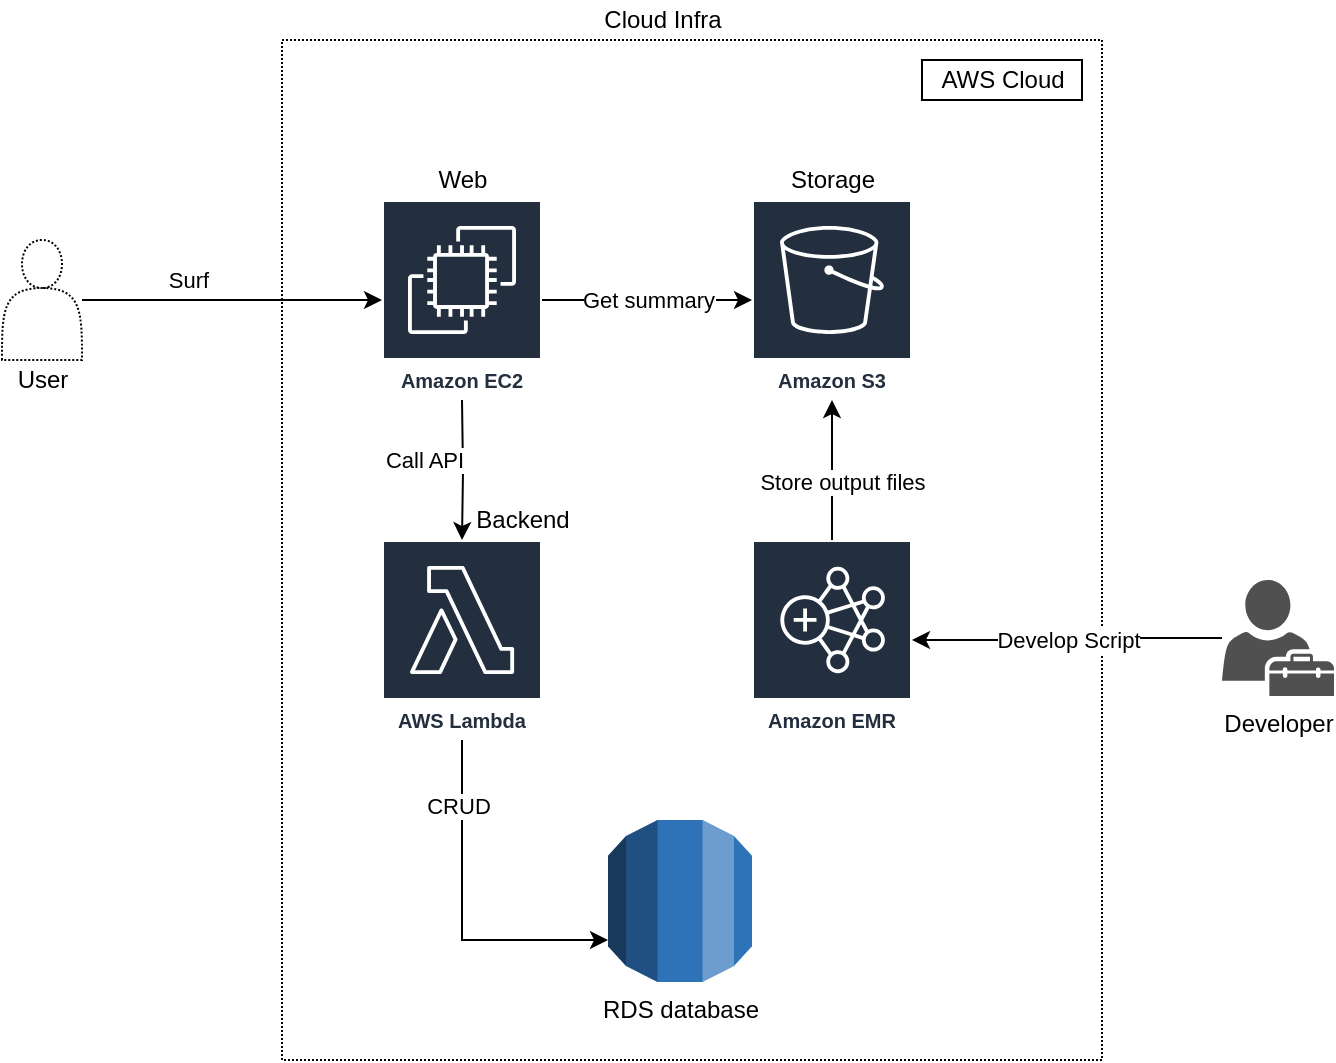 <mxfile version="17.4.5"><diagram id="Ht1M8jgEwFfnCIfOTk4-" name="Page-1"><mxGraphModel dx="1330" dy="1482" grid="1" gridSize="10" guides="1" tooltips="1" connect="1" arrows="1" fold="1" page="1" pageScale="1" pageWidth="1169" pageHeight="827" math="0" shadow="0"><root><mxCell id="0"/><mxCell id="1" parent="0"/><mxCell id="Q0sufBG2V_R8ojWhtd-M-1" value="" style="rounded=0;whiteSpace=wrap;html=1;dashed=1;dashPattern=1 1;fillColor=none;" parent="1" vertex="1"><mxGeometry x="160" y="-720" width="410" height="510" as="geometry"/></mxCell><mxCell id="Q0sufBG2V_R8ojWhtd-M-2" value="AWS Cloud" style="text;html=1;align=center;verticalAlign=middle;resizable=0;points=[];autosize=1;strokeColor=default;fillColor=none;" parent="1" vertex="1"><mxGeometry x="480" y="-710" width="80" height="20" as="geometry"/></mxCell><mxCell id="Q0sufBG2V_R8ojWhtd-M-3" value="Amazon S3" style="sketch=0;outlineConnect=0;fontColor=#232F3E;gradientColor=none;strokeColor=#ffffff;fillColor=#232F3E;dashed=0;verticalLabelPosition=middle;verticalAlign=bottom;align=center;html=1;whiteSpace=wrap;fontSize=10;fontStyle=1;spacing=3;shape=mxgraph.aws4.productIcon;prIcon=mxgraph.aws4.s3;dashPattern=1 1;" parent="1" vertex="1"><mxGeometry x="395" y="-640" width="80" height="100" as="geometry"/></mxCell><mxCell id="Q0sufBG2V_R8ojWhtd-M-15" style="edgeStyle=orthogonalEdgeStyle;rounded=0;orthogonalLoop=1;jettySize=auto;html=1;" parent="1" source="Q0sufBG2V_R8ojWhtd-M-4" target="Q0sufBG2V_R8ojWhtd-M-3" edge="1"><mxGeometry relative="1" as="geometry"/></mxCell><mxCell id="Q0sufBG2V_R8ojWhtd-M-16" value="Store output files" style="edgeLabel;html=1;align=center;verticalAlign=middle;resizable=0;points=[];" parent="Q0sufBG2V_R8ojWhtd-M-15" vertex="1" connectable="0"><mxGeometry x="-0.209" y="-1" relative="1" as="geometry"><mxPoint x="4" y="-2" as="offset"/></mxGeometry></mxCell><mxCell id="Q0sufBG2V_R8ojWhtd-M-4" value="Amazon EMR" style="sketch=0;outlineConnect=0;fontColor=#232F3E;gradientColor=none;strokeColor=#ffffff;fillColor=#232F3E;dashed=0;verticalLabelPosition=middle;verticalAlign=bottom;align=center;html=1;whiteSpace=wrap;fontSize=10;fontStyle=1;spacing=3;shape=mxgraph.aws4.productIcon;prIcon=mxgraph.aws4.emr;dashPattern=1 1;" parent="1" vertex="1"><mxGeometry x="395" y="-470" width="80" height="100" as="geometry"/></mxCell><mxCell id="Q0sufBG2V_R8ojWhtd-M-11" style="edgeStyle=orthogonalEdgeStyle;rounded=0;orthogonalLoop=1;jettySize=auto;html=1;" parent="1" target="Q0sufBG2V_R8ojWhtd-M-10" edge="1"><mxGeometry relative="1" as="geometry"><mxPoint x="250" y="-540" as="sourcePoint"/></mxGeometry></mxCell><mxCell id="Q0sufBG2V_R8ojWhtd-M-13" value="Call API" style="edgeLabel;html=1;align=center;verticalAlign=middle;resizable=0;points=[];" parent="Q0sufBG2V_R8ojWhtd-M-11" vertex="1" connectable="0"><mxGeometry x="-0.243" y="-2" relative="1" as="geometry"><mxPoint x="-18" y="3" as="offset"/></mxGeometry></mxCell><mxCell id="Q0sufBG2V_R8ojWhtd-M-6" value="Web" style="text;html=1;align=center;verticalAlign=middle;resizable=0;points=[];autosize=1;strokeColor=none;fillColor=none;" parent="1" vertex="1"><mxGeometry x="230" y="-660" width="40" height="20" as="geometry"/></mxCell><mxCell id="Q0sufBG2V_R8ojWhtd-M-7" value="Cloud Infra" style="text;html=1;align=center;verticalAlign=middle;resizable=0;points=[];autosize=1;strokeColor=none;fillColor=none;" parent="1" vertex="1"><mxGeometry x="310" y="-740" width="80" height="20" as="geometry"/></mxCell><mxCell id="Q0sufBG2V_R8ojWhtd-M-9" style="edgeStyle=orthogonalEdgeStyle;rounded=0;orthogonalLoop=1;jettySize=auto;html=1;" parent="1" source="Q0sufBG2V_R8ojWhtd-M-8" edge="1"><mxGeometry relative="1" as="geometry"><mxPoint x="210" y="-590" as="targetPoint"/></mxGeometry></mxCell><mxCell id="Q0sufBG2V_R8ojWhtd-M-14" value="Surf" style="edgeLabel;html=1;align=center;verticalAlign=middle;resizable=0;points=[];" parent="Q0sufBG2V_R8ojWhtd-M-9" vertex="1" connectable="0"><mxGeometry x="-0.298" relative="1" as="geometry"><mxPoint y="-10" as="offset"/></mxGeometry></mxCell><mxCell id="Q0sufBG2V_R8ojWhtd-M-8" value="" style="shape=actor;whiteSpace=wrap;html=1;dashed=1;dashPattern=1 1;strokeColor=default;fillColor=none;" parent="1" vertex="1"><mxGeometry x="20" y="-620" width="40" height="60" as="geometry"/></mxCell><mxCell id="OkqtOr76kZJVfJOOaeL3-5" style="edgeStyle=orthogonalEdgeStyle;rounded=0;orthogonalLoop=1;jettySize=auto;html=1;" edge="1" parent="1" source="Q0sufBG2V_R8ojWhtd-M-10" target="OkqtOr76kZJVfJOOaeL3-3"><mxGeometry relative="1" as="geometry"><Array as="points"><mxPoint x="250" y="-270"/></Array></mxGeometry></mxCell><mxCell id="OkqtOr76kZJVfJOOaeL3-6" value="CRUD" style="edgeLabel;html=1;align=center;verticalAlign=middle;resizable=0;points=[];" vertex="1" connectable="0" parent="OkqtOr76kZJVfJOOaeL3-5"><mxGeometry x="-0.621" y="-2" relative="1" as="geometry"><mxPoint as="offset"/></mxGeometry></mxCell><mxCell id="Q0sufBG2V_R8ojWhtd-M-10" value="AWS Lambda" style="sketch=0;outlineConnect=0;fontColor=#232F3E;gradientColor=none;strokeColor=#ffffff;fillColor=#232F3E;dashed=0;verticalLabelPosition=middle;verticalAlign=bottom;align=center;html=1;whiteSpace=wrap;fontSize=10;fontStyle=1;spacing=3;shape=mxgraph.aws4.productIcon;prIcon=mxgraph.aws4.lambda;dashPattern=1 1;" parent="1" vertex="1"><mxGeometry x="210" y="-470" width="80" height="100" as="geometry"/></mxCell><mxCell id="Q0sufBG2V_R8ojWhtd-M-18" value="Backend" style="text;html=1;align=center;verticalAlign=middle;resizable=0;points=[];autosize=1;strokeColor=none;fillColor=none;" parent="1" vertex="1"><mxGeometry x="250" y="-490" width="60" height="20" as="geometry"/></mxCell><mxCell id="Q0sufBG2V_R8ojWhtd-M-19" value="Storage" style="text;html=1;align=center;verticalAlign=middle;resizable=0;points=[];autosize=1;strokeColor=none;fillColor=none;" parent="1" vertex="1"><mxGeometry x="405" y="-660" width="60" height="20" as="geometry"/></mxCell><mxCell id="Q0sufBG2V_R8ojWhtd-M-22" value="User" style="text;html=1;align=center;verticalAlign=middle;resizable=0;points=[];autosize=1;strokeColor=none;fillColor=none;" parent="1" vertex="1"><mxGeometry x="20" y="-560" width="40" height="20" as="geometry"/></mxCell><mxCell id="OkqtOr76kZJVfJOOaeL3-2" value="Develop Script" style="edgeStyle=orthogonalEdgeStyle;rounded=0;orthogonalLoop=1;jettySize=auto;html=1;" edge="1" parent="1" source="OkqtOr76kZJVfJOOaeL3-1" target="Q0sufBG2V_R8ojWhtd-M-4"><mxGeometry relative="1" as="geometry"/></mxCell><mxCell id="OkqtOr76kZJVfJOOaeL3-1" value="Developer" style="sketch=0;pointerEvents=1;shadow=0;dashed=0;html=1;strokeColor=none;fillColor=#505050;labelPosition=center;verticalLabelPosition=bottom;verticalAlign=top;outlineConnect=0;align=center;shape=mxgraph.office.users.tenant_admin;" vertex="1" parent="1"><mxGeometry x="630" y="-450" width="56" height="58" as="geometry"/></mxCell><mxCell id="OkqtOr76kZJVfJOOaeL3-3" value="RDS database" style="outlineConnect=0;dashed=0;verticalLabelPosition=bottom;verticalAlign=top;align=center;html=1;shape=mxgraph.aws3.rds;fillColor=#2E73B8;gradientColor=none;" vertex="1" parent="1"><mxGeometry x="323" y="-330" width="72" height="81" as="geometry"/></mxCell><mxCell id="OkqtOr76kZJVfJOOaeL3-8" value="Get summary" style="edgeStyle=orthogonalEdgeStyle;rounded=0;orthogonalLoop=1;jettySize=auto;html=1;" edge="1" parent="1" source="OkqtOr76kZJVfJOOaeL3-7" target="Q0sufBG2V_R8ojWhtd-M-3"><mxGeometry relative="1" as="geometry"/></mxCell><mxCell id="OkqtOr76kZJVfJOOaeL3-7" value="Amazon EC2" style="sketch=0;outlineConnect=0;fontColor=#232F3E;gradientColor=none;strokeColor=#ffffff;fillColor=#232F3E;dashed=0;verticalLabelPosition=middle;verticalAlign=bottom;align=center;html=1;whiteSpace=wrap;fontSize=10;fontStyle=1;spacing=3;shape=mxgraph.aws4.productIcon;prIcon=mxgraph.aws4.ec2;" vertex="1" parent="1"><mxGeometry x="210" y="-640" width="80" height="100" as="geometry"/></mxCell></root></mxGraphModel></diagram></mxfile>
